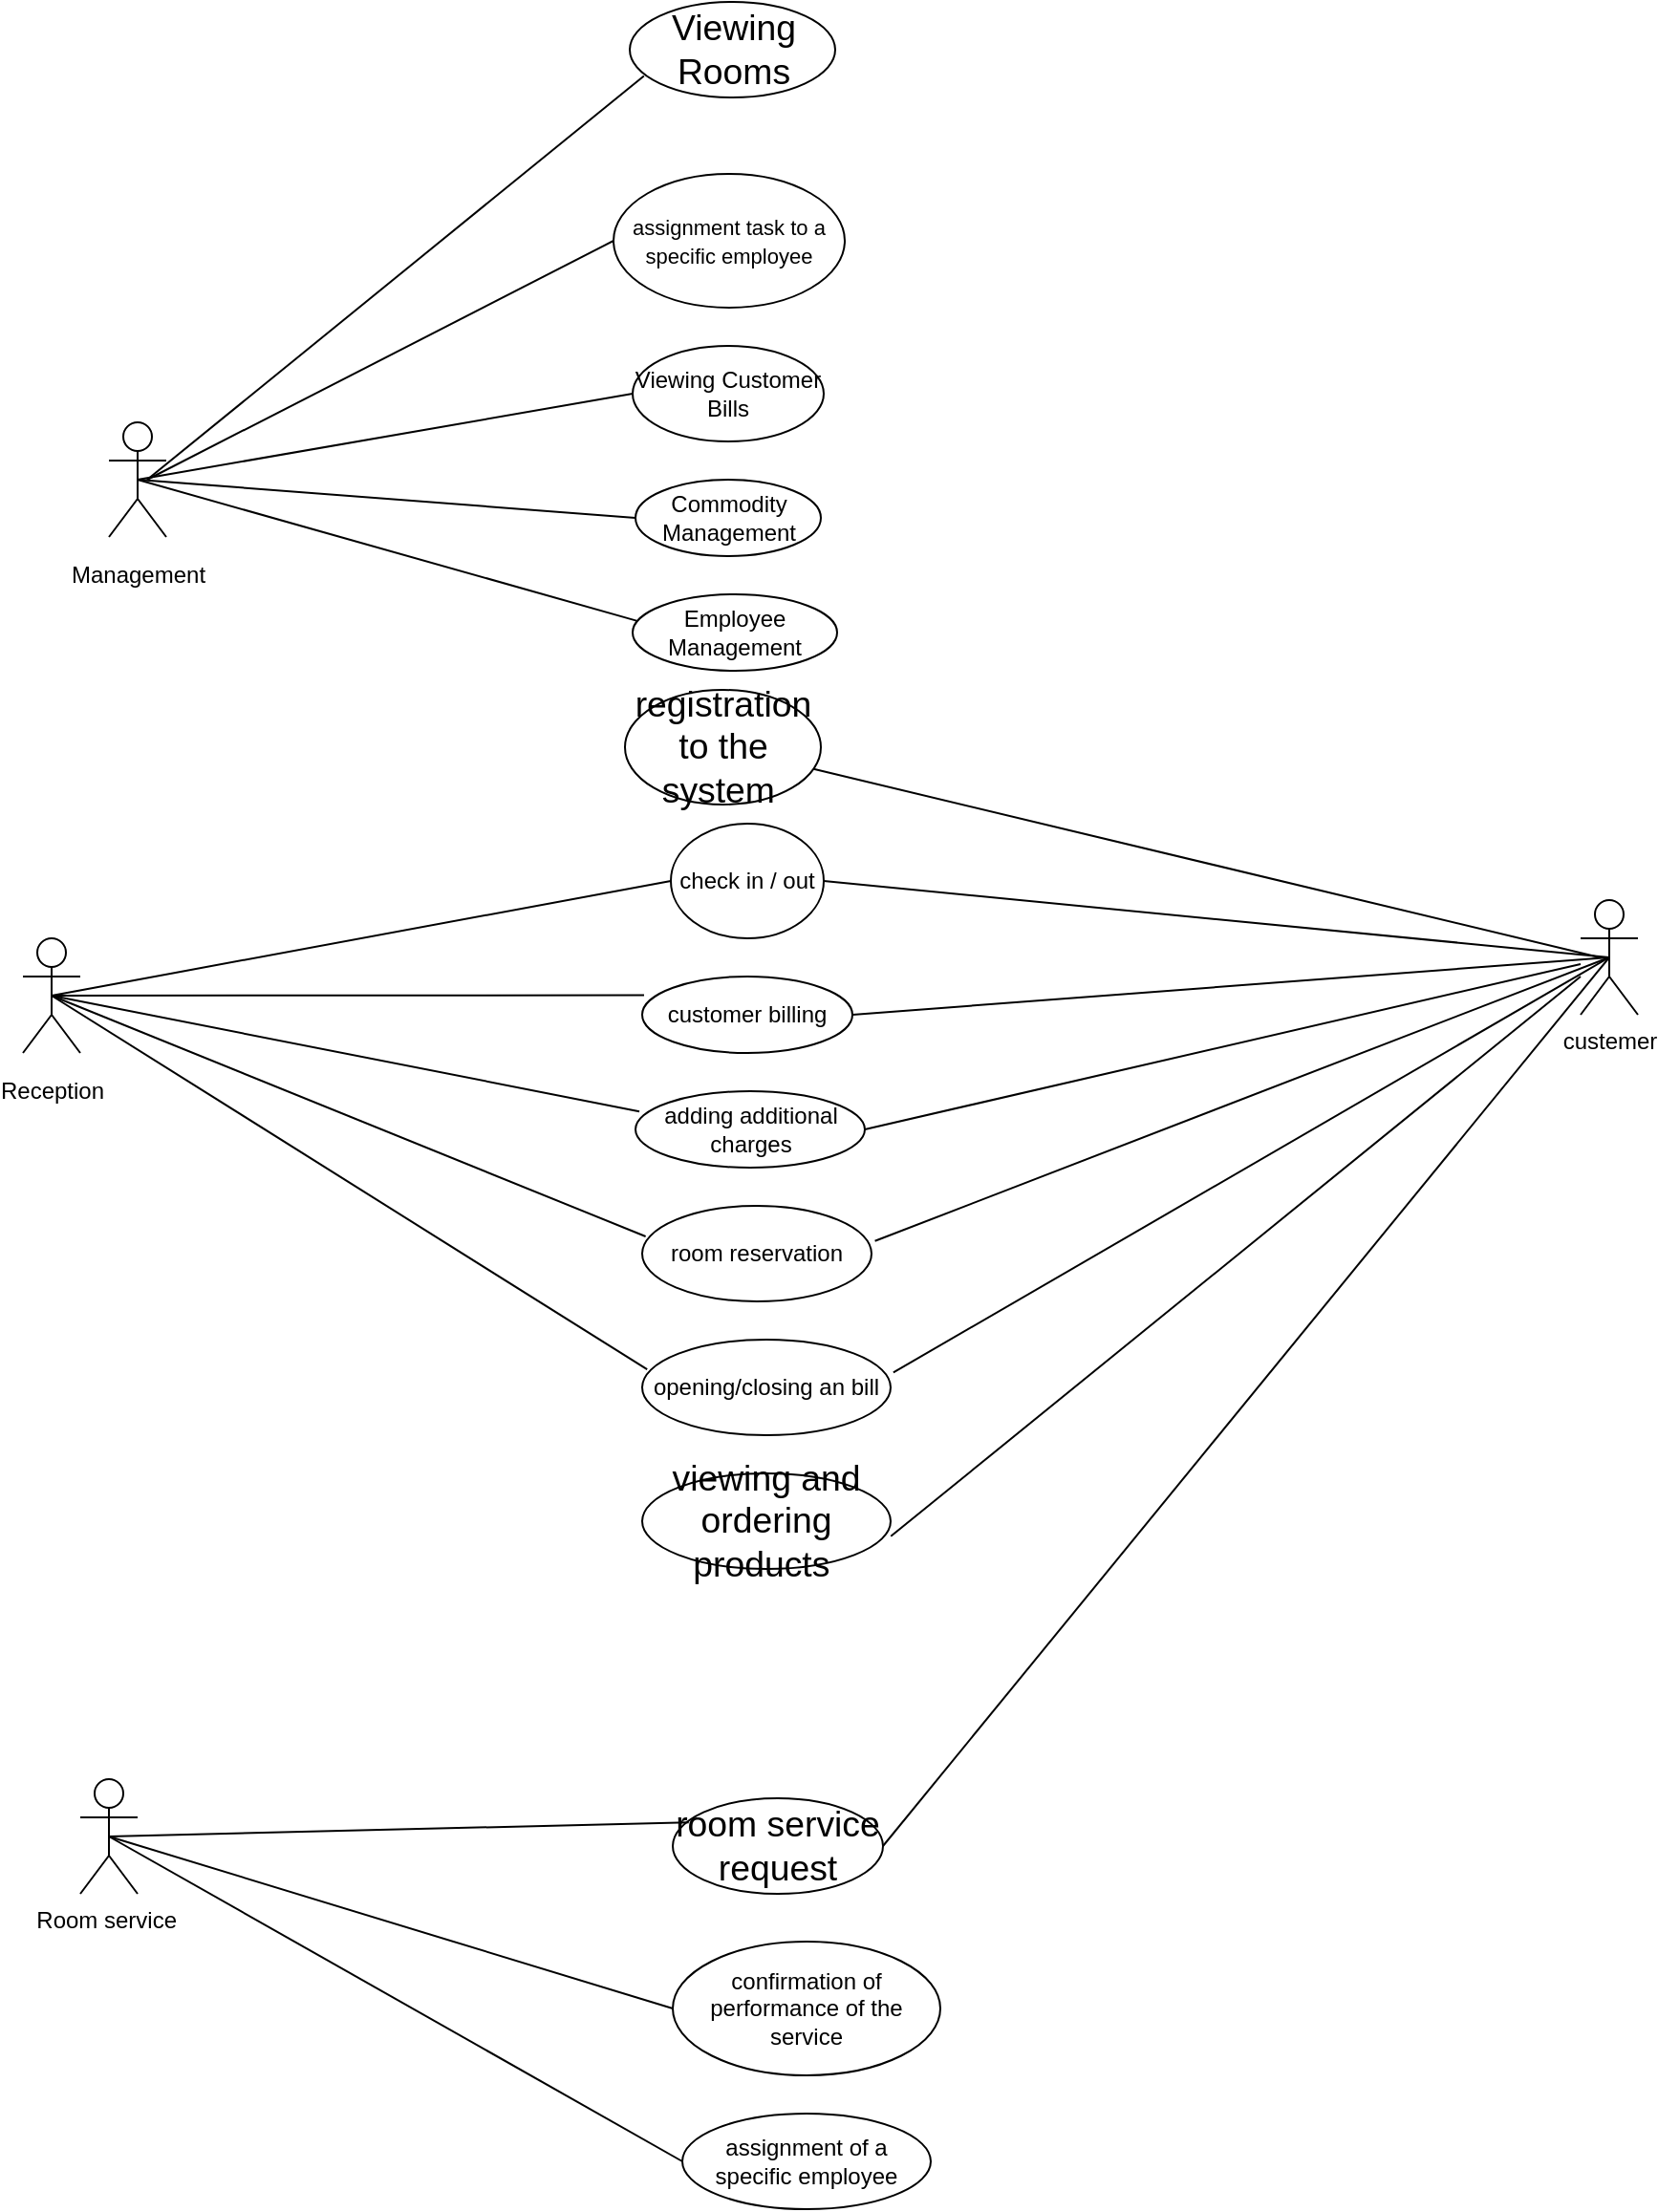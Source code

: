 <mxfile version="20.2.4" type="device"><diagram id="1Xtdjh-FIl4q6CSQO8OS" name="Page-1"><mxGraphModel dx="1972" dy="1839" grid="1" gridSize="10" guides="1" tooltips="1" connect="1" arrows="1" fold="1" page="1" pageScale="1" pageWidth="827" pageHeight="1169" math="0" shadow="0"><root><mxCell id="0"/><mxCell id="1" parent="0"/><mxCell id="Zkh4Q2NKJdjU8CESHUH6-2" value="&lt;span style=&quot;font-family: &amp;#34;arial&amp;#34; , sans-serif&quot;&gt;&lt;font style=&quot;font-size: 12px&quot;&gt;Reception&lt;/font&gt;&lt;/span&gt;&lt;span style=&quot;font-size: 14.0pt ; font-family: &amp;#34;arial&amp;#34; , sans-serif&quot;&gt;&lt;/span&gt;" style="shape=umlActor;verticalLabelPosition=bottom;verticalAlign=top;html=1;outlineConnect=0;" parent="1" vertex="1"><mxGeometry x="105" y="330" width="30" height="60" as="geometry"/></mxCell><mxCell id="Zkh4Q2NKJdjU8CESHUH6-3" value="&lt;span style=&quot;font-family: &amp;#34;arial&amp;#34; , sans-serif&quot;&gt;&lt;font style=&quot;font-size: 12px&quot;&gt;Management&lt;/font&gt;&lt;/span&gt;&lt;span style=&quot;font-size: 14.0pt ; font-family: &amp;#34;arial&amp;#34; , sans-serif&quot;&gt;&lt;/span&gt;" style="shape=umlActor;verticalLabelPosition=bottom;verticalAlign=top;html=1;outlineConnect=0;" parent="1" vertex="1"><mxGeometry x="150" y="60" width="30" height="60" as="geometry"/></mxCell><mxCell id="Zkh4Q2NKJdjU8CESHUH6-7" value="&lt;span style=&quot;font-family: &amp;#34;arial&amp;#34; , sans-serif&quot;&gt;&lt;font style=&quot;font-size: 12px&quot;&gt;Room service&amp;nbsp;&lt;/font&gt;&lt;/span&gt;" style="shape=umlActor;verticalLabelPosition=bottom;verticalAlign=top;html=1;outlineConnect=0;" parent="1" vertex="1"><mxGeometry x="135" y="770" width="30" height="60" as="geometry"/></mxCell><mxCell id="Zkh4Q2NKJdjU8CESHUH6-9" value="custemer" style="shape=umlActor;verticalLabelPosition=bottom;verticalAlign=top;html=1;outlineConnect=0;" parent="1" vertex="1"><mxGeometry x="920" y="310" width="30" height="60" as="geometry"/></mxCell><mxCell id="Zkh4Q2NKJdjU8CESHUH6-12" value="check in / out" style="ellipse;whiteSpace=wrap;html=1;" parent="1" vertex="1"><mxGeometry x="444" y="270" width="80" height="60" as="geometry"/></mxCell><mxCell id="Zkh4Q2NKJdjU8CESHUH6-23" value="&lt;span style=&quot;font-family: &amp;#34;arial&amp;#34; , sans-serif&quot;&gt;&lt;font style=&quot;font-size: 12px&quot;&gt;Commodity Management&lt;/font&gt;&lt;/span&gt;" style="ellipse;whiteSpace=wrap;html=1;" parent="1" vertex="1"><mxGeometry x="425.5" y="90" width="97" height="40" as="geometry"/></mxCell><mxCell id="Zkh4Q2NKJdjU8CESHUH6-27" value="&lt;span style=&quot;font-family: &amp;#34;arial&amp;#34; , sans-serif&quot;&gt;&lt;font style=&quot;font-size: 12px&quot;&gt;adding additional charges&lt;/font&gt;&lt;/span&gt;" style="ellipse;whiteSpace=wrap;html=1;" parent="1" vertex="1"><mxGeometry x="425.5" y="410" width="120" height="40" as="geometry"/></mxCell><mxCell id="Zkh4Q2NKJdjU8CESHUH6-28" value="&lt;span style=&quot;font-family: &amp;#34;arial&amp;#34; , sans-serif&quot;&gt;&lt;font style=&quot;font-size: 12px&quot;&gt;opening/closing an bill&lt;/font&gt;&lt;/span&gt;" style="ellipse;whiteSpace=wrap;html=1;" parent="1" vertex="1"><mxGeometry x="429" y="540" width="130" height="50" as="geometry"/></mxCell><mxCell id="Zkh4Q2NKJdjU8CESHUH6-29" value="&lt;span style=&quot;font-family: &amp;#34;arial&amp;#34; , sans-serif&quot;&gt;&lt;font style=&quot;font-size: 12px&quot;&gt;customer billing&lt;/font&gt;&lt;/span&gt;" style="ellipse;whiteSpace=wrap;html=1;" parent="1" vertex="1"><mxGeometry x="429" y="350" width="110" height="40" as="geometry"/></mxCell><mxCell id="Zkh4Q2NKJdjU8CESHUH6-30" value="&lt;span style=&quot;font-family: &amp;#34;arial&amp;#34; , sans-serif&quot;&gt;&lt;font style=&quot;font-size: 12px&quot;&gt;room reservation&lt;/font&gt;&lt;/span&gt;" style="ellipse;whiteSpace=wrap;html=1;" parent="1" vertex="1"><mxGeometry x="429" y="470" width="120" height="50" as="geometry"/></mxCell><mxCell id="Zkh4Q2NKJdjU8CESHUH6-32" value="&lt;span style=&quot;font-family: &amp;#34;arial&amp;#34; , sans-serif&quot;&gt;&lt;font style=&quot;font-size: 12px&quot;&gt;Viewing Customer Bills&lt;/font&gt;&lt;/span&gt;" style="ellipse;whiteSpace=wrap;html=1;" parent="1" vertex="1"><mxGeometry x="424" y="20" width="100" height="50" as="geometry"/></mxCell><mxCell id="Zkh4Q2NKJdjU8CESHUH6-35" value="&lt;span style=&quot;font-family: &amp;#34;arial&amp;#34; , sans-serif&quot;&gt;&lt;font style=&quot;font-size: 12px&quot;&gt;confirmation of performance of the service&lt;/font&gt;&lt;/span&gt;" style="ellipse;whiteSpace=wrap;html=1;" parent="1" vertex="1"><mxGeometry x="445" y="855" width="140" height="70" as="geometry"/></mxCell><mxCell id="Zkh4Q2NKJdjU8CESHUH6-36" value="&lt;span style=&quot;font-family: &amp;#34;arial&amp;#34; , sans-serif&quot;&gt;&lt;font style=&quot;font-size: 12px&quot;&gt;assignment of a specific employee&lt;/font&gt;&lt;/span&gt;" style="ellipse;whiteSpace=wrap;html=1;" parent="1" vertex="1"><mxGeometry x="450" y="945" width="130" height="50" as="geometry"/></mxCell><mxCell id="Zkh4Q2NKJdjU8CESHUH6-37" value="&lt;span style=&quot;font-family: &amp;#34;arial&amp;#34; , sans-serif&quot;&gt;&lt;font style=&quot;font-size: 12px&quot;&gt;Employee Management&lt;/font&gt;&lt;/span&gt;" style="ellipse;whiteSpace=wrap;html=1;" parent="1" vertex="1"><mxGeometry x="424" y="150" width="107" height="40" as="geometry"/></mxCell><mxCell id="Zkh4Q2NKJdjU8CESHUH6-38" value="&lt;span style=&quot;font-size:14.0pt;font-family:&amp;quot;Arial&amp;quot;,sans-serif;&lt;br/&gt;mso-fareast-font-family:&amp;quot;Times New Roman&amp;quot;;mso-ansi-language:EN-US;mso-fareast-language:&lt;br/&gt;HE;mso-bidi-language:HE&quot;&gt;room service request&lt;/span&gt;" style="ellipse;whiteSpace=wrap;html=1;" parent="1" vertex="1"><mxGeometry x="445" y="780" width="110" height="50" as="geometry"/></mxCell><mxCell id="Zkh4Q2NKJdjU8CESHUH6-45" value="" style="endArrow=none;html=1;rounded=0;fontSize=12;exitX=1;exitY=0.5;exitDx=0;exitDy=0;entryX=0.5;entryY=0.5;entryDx=0;entryDy=0;entryPerimeter=0;" parent="1" source="Zkh4Q2NKJdjU8CESHUH6-29" target="Zkh4Q2NKJdjU8CESHUH6-9" edge="1"><mxGeometry width="50" height="50" relative="1" as="geometry"><mxPoint x="410" y="290" as="sourcePoint"/><mxPoint x="460" y="240" as="targetPoint"/></mxGeometry></mxCell><mxCell id="Zkh4Q2NKJdjU8CESHUH6-46" value="" style="endArrow=none;html=1;rounded=0;fontSize=12;exitX=0.009;exitY=0.245;exitDx=0;exitDy=0;exitPerimeter=0;entryX=0.5;entryY=0.5;entryDx=0;entryDy=0;entryPerimeter=0;" parent="1" source="Zkh4Q2NKJdjU8CESHUH6-29" target="Zkh4Q2NKJdjU8CESHUH6-2" edge="1"><mxGeometry width="50" height="50" relative="1" as="geometry"><mxPoint x="410" y="290" as="sourcePoint"/><mxPoint x="460" y="240" as="targetPoint"/></mxGeometry></mxCell><mxCell id="Zkh4Q2NKJdjU8CESHUH6-47" value="" style="endArrow=none;html=1;rounded=0;fontSize=12;entryX=0.5;entryY=0.5;entryDx=0;entryDy=0;entryPerimeter=0;exitX=1;exitY=0.5;exitDx=0;exitDy=0;" parent="1" source="Zkh4Q2NKJdjU8CESHUH6-12" target="Zkh4Q2NKJdjU8CESHUH6-9" edge="1"><mxGeometry width="50" height="50" relative="1" as="geometry"><mxPoint x="410" y="290" as="sourcePoint"/><mxPoint x="460" y="240" as="targetPoint"/></mxGeometry></mxCell><mxCell id="Zkh4Q2NKJdjU8CESHUH6-48" value="" style="endArrow=none;html=1;rounded=0;fontSize=12;exitX=0.5;exitY=0.5;exitDx=0;exitDy=0;exitPerimeter=0;entryX=0;entryY=0.5;entryDx=0;entryDy=0;" parent="1" source="Zkh4Q2NKJdjU8CESHUH6-2" target="Zkh4Q2NKJdjU8CESHUH6-12" edge="1"><mxGeometry width="50" height="50" relative="1" as="geometry"><mxPoint x="410" y="290" as="sourcePoint"/><mxPoint x="460" y="240" as="targetPoint"/></mxGeometry></mxCell><mxCell id="Zkh4Q2NKJdjU8CESHUH6-50" value="" style="endArrow=none;html=1;rounded=0;fontSize=12;entryX=0.5;entryY=0.5;entryDx=0;entryDy=0;entryPerimeter=0;exitX=0.019;exitY=0.345;exitDx=0;exitDy=0;exitPerimeter=0;" parent="1" source="Zkh4Q2NKJdjU8CESHUH6-37" target="Zkh4Q2NKJdjU8CESHUH6-3" edge="1"><mxGeometry width="50" height="50" relative="1" as="geometry"><mxPoint x="410" y="290" as="sourcePoint"/><mxPoint x="460" y="240" as="targetPoint"/></mxGeometry></mxCell><mxCell id="Zkh4Q2NKJdjU8CESHUH6-51" value="" style="endArrow=none;html=1;rounded=0;fontSize=12;entryX=0.5;entryY=0.5;entryDx=0;entryDy=0;entryPerimeter=0;exitX=0;exitY=0.5;exitDx=0;exitDy=0;" parent="1" source="Zkh4Q2NKJdjU8CESHUH6-23" target="Zkh4Q2NKJdjU8CESHUH6-3" edge="1"><mxGeometry width="50" height="50" relative="1" as="geometry"><mxPoint x="410" y="290" as="sourcePoint"/><mxPoint x="460" y="240" as="targetPoint"/></mxGeometry></mxCell><mxCell id="Zkh4Q2NKJdjU8CESHUH6-52" value="" style="endArrow=none;html=1;rounded=0;fontSize=12;entryX=0.5;entryY=0.5;entryDx=0;entryDy=0;entryPerimeter=0;exitX=0;exitY=0.5;exitDx=0;exitDy=0;" parent="1" source="Zkh4Q2NKJdjU8CESHUH6-32" target="Zkh4Q2NKJdjU8CESHUH6-3" edge="1"><mxGeometry width="50" height="50" relative="1" as="geometry"><mxPoint x="410" y="290" as="sourcePoint"/><mxPoint x="460" y="240" as="targetPoint"/></mxGeometry></mxCell><mxCell id="Zkh4Q2NKJdjU8CESHUH6-53" value="" style="endArrow=none;html=1;rounded=0;fontSize=12;exitX=0.017;exitY=0.265;exitDx=0;exitDy=0;exitPerimeter=0;entryX=0.5;entryY=0.5;entryDx=0;entryDy=0;entryPerimeter=0;" parent="1" source="Zkh4Q2NKJdjU8CESHUH6-27" target="Zkh4Q2NKJdjU8CESHUH6-2" edge="1"><mxGeometry width="50" height="50" relative="1" as="geometry"><mxPoint x="439.99" y="369.8" as="sourcePoint"/><mxPoint x="175" y="310" as="targetPoint"/></mxGeometry></mxCell><mxCell id="Zkh4Q2NKJdjU8CESHUH6-54" value="" style="endArrow=none;html=1;rounded=0;fontSize=12;exitX=1;exitY=0.5;exitDx=0;exitDy=0;" parent="1" source="Zkh4Q2NKJdjU8CESHUH6-27" target="Zkh4Q2NKJdjU8CESHUH6-9" edge="1"><mxGeometry width="50" height="50" relative="1" as="geometry"><mxPoint x="449.99" y="379.8" as="sourcePoint"/><mxPoint x="185" y="320" as="targetPoint"/></mxGeometry></mxCell><mxCell id="Zkh4Q2NKJdjU8CESHUH6-56" value="" style="endArrow=none;html=1;rounded=0;fontSize=12;exitX=0.015;exitY=0.32;exitDx=0;exitDy=0;exitPerimeter=0;entryX=0.5;entryY=0.5;entryDx=0;entryDy=0;entryPerimeter=0;" parent="1" source="Zkh4Q2NKJdjU8CESHUH6-30" target="Zkh4Q2NKJdjU8CESHUH6-2" edge="1"><mxGeometry width="50" height="50" relative="1" as="geometry"><mxPoint x="437.54" y="430.6" as="sourcePoint"/><mxPoint x="130" y="370" as="targetPoint"/></mxGeometry></mxCell><mxCell id="Zkh4Q2NKJdjU8CESHUH6-57" value="" style="endArrow=none;html=1;rounded=0;fontSize=12;exitX=0.5;exitY=0.5;exitDx=0;exitDy=0;exitPerimeter=0;entryX=1.015;entryY=0.368;entryDx=0;entryDy=0;entryPerimeter=0;" parent="1" source="Zkh4Q2NKJdjU8CESHUH6-9" target="Zkh4Q2NKJdjU8CESHUH6-30" edge="1"><mxGeometry width="50" height="50" relative="1" as="geometry"><mxPoint x="447.54" y="440.6" as="sourcePoint"/><mxPoint x="140" y="380" as="targetPoint"/></mxGeometry></mxCell><mxCell id="Zkh4Q2NKJdjU8CESHUH6-58" value="" style="endArrow=none;html=1;rounded=0;fontSize=12;exitX=0.02;exitY=0.312;exitDx=0;exitDy=0;exitPerimeter=0;entryX=0.5;entryY=0.5;entryDx=0;entryDy=0;entryPerimeter=0;" parent="1" source="Zkh4Q2NKJdjU8CESHUH6-28" target="Zkh4Q2NKJdjU8CESHUH6-2" edge="1"><mxGeometry width="50" height="50" relative="1" as="geometry"><mxPoint x="440.8" y="496" as="sourcePoint"/><mxPoint x="130" y="370" as="targetPoint"/></mxGeometry></mxCell><mxCell id="Zkh4Q2NKJdjU8CESHUH6-59" value="" style="endArrow=none;html=1;rounded=0;fontSize=12;exitX=1.011;exitY=0.344;exitDx=0;exitDy=0;exitPerimeter=0;entryX=0.5;entryY=0.5;entryDx=0;entryDy=0;entryPerimeter=0;" parent="1" source="Zkh4Q2NKJdjU8CESHUH6-28" target="Zkh4Q2NKJdjU8CESHUH6-9" edge="1"><mxGeometry width="50" height="50" relative="1" as="geometry"><mxPoint x="450.8" y="506" as="sourcePoint"/><mxPoint x="140" y="380" as="targetPoint"/></mxGeometry></mxCell><mxCell id="Zkh4Q2NKJdjU8CESHUH6-63" value="" style="endArrow=none;html=1;rounded=0;fontSize=12;exitX=0;exitY=0.5;exitDx=0;exitDy=0;entryX=0.5;entryY=0.5;entryDx=0;entryDy=0;entryPerimeter=0;" parent="1" source="Zkh4Q2NKJdjU8CESHUH6-35" target="Zkh4Q2NKJdjU8CESHUH6-7" edge="1"><mxGeometry width="50" height="50" relative="1" as="geometry"><mxPoint x="453.58" y="715.6" as="sourcePoint"/><mxPoint x="130" y="655" as="targetPoint"/></mxGeometry></mxCell><mxCell id="Zkh4Q2NKJdjU8CESHUH6-64" value="" style="endArrow=none;html=1;rounded=0;fontSize=12;exitX=1;exitY=0.5;exitDx=0;exitDy=0;entryX=0.5;entryY=0.5;entryDx=0;entryDy=0;entryPerimeter=0;" parent="1" source="Zkh4Q2NKJdjU8CESHUH6-38" target="Zkh4Q2NKJdjU8CESHUH6-9" edge="1"><mxGeometry width="50" height="50" relative="1" as="geometry"><mxPoint x="478.58" y="660.6" as="sourcePoint"/><mxPoint x="155" y="600" as="targetPoint"/></mxGeometry></mxCell><mxCell id="Zkh4Q2NKJdjU8CESHUH6-65" value="" style="endArrow=none;html=1;rounded=0;fontSize=12;exitX=0.076;exitY=0.252;exitDx=0;exitDy=0;exitPerimeter=0;entryX=0.5;entryY=0.5;entryDx=0;entryDy=0;entryPerimeter=0;" parent="1" source="Zkh4Q2NKJdjU8CESHUH6-38" target="Zkh4Q2NKJdjU8CESHUH6-7" edge="1"><mxGeometry width="50" height="50" relative="1" as="geometry"><mxPoint x="473.58" y="735.6" as="sourcePoint"/><mxPoint x="150" y="675" as="targetPoint"/></mxGeometry></mxCell><mxCell id="Zkh4Q2NKJdjU8CESHUH6-66" value="" style="endArrow=none;html=1;rounded=0;fontSize=12;exitX=0;exitY=0.5;exitDx=0;exitDy=0;entryX=0.5;entryY=0.5;entryDx=0;entryDy=0;entryPerimeter=0;" parent="1" source="Zkh4Q2NKJdjU8CESHUH6-36" target="Zkh4Q2NKJdjU8CESHUH6-7" edge="1"><mxGeometry width="50" height="50" relative="1" as="geometry"><mxPoint x="463.36" y="802.6" as="sourcePoint"/><mxPoint x="145" y="815" as="targetPoint"/></mxGeometry></mxCell><mxCell id="J_TZmgjgblCKQR_l4FYI-1" value="&lt;span style=&quot;font-family: Arial, sans-serif;&quot;&gt;&lt;font style=&quot;font-size: 11px;&quot;&gt;assignment task to a specific employee&lt;/font&gt;&lt;/span&gt;" style="ellipse;whiteSpace=wrap;html=1;" vertex="1" parent="1"><mxGeometry x="414" y="-70" width="121" height="70" as="geometry"/></mxCell><mxCell id="J_TZmgjgblCKQR_l4FYI-2" value="" style="endArrow=none;html=1;rounded=0;fontSize=12;exitX=0;exitY=0.5;exitDx=0;exitDy=0;" edge="1" parent="1" source="J_TZmgjgblCKQR_l4FYI-1"><mxGeometry width="50" height="50" relative="1" as="geometry"><mxPoint x="434" y="55" as="sourcePoint"/><mxPoint x="170" y="90" as="targetPoint"/></mxGeometry></mxCell><mxCell id="J_TZmgjgblCKQR_l4FYI-3" value="&lt;span style=&quot;font-size:14.0pt;font-family:&amp;quot;Arial&amp;quot;,sans-serif;&lt;br/&gt;mso-fareast-font-family:&amp;quot;Times New Roman&amp;quot;;mso-ansi-language:EN-US;mso-fareast-language:&lt;br/&gt;HE;mso-bidi-language:HE&quot;&gt;Viewing Rooms&lt;/span&gt;" style="ellipse;whiteSpace=wrap;html=1;" vertex="1" parent="1"><mxGeometry x="422.5" y="-160" width="107.5" height="50" as="geometry"/></mxCell><mxCell id="J_TZmgjgblCKQR_l4FYI-4" value="" style="endArrow=none;html=1;rounded=0;fontSize=12;exitX=0.069;exitY=0.775;exitDx=0;exitDy=0;exitPerimeter=0;" edge="1" parent="1" source="J_TZmgjgblCKQR_l4FYI-3"><mxGeometry width="50" height="50" relative="1" as="geometry"><mxPoint x="424" y="-25" as="sourcePoint"/><mxPoint x="170" y="90" as="targetPoint"/></mxGeometry></mxCell><mxCell id="J_TZmgjgblCKQR_l4FYI-5" value="&lt;span style=&quot;font-size:14.0pt;font-family:&amp;quot;Arial&amp;quot;,sans-serif;&lt;br/&gt;mso-fareast-font-family:&amp;quot;Times New Roman&amp;quot;;mso-ansi-language:EN-US;mso-fareast-language:&lt;br/&gt;HE;mso-bidi-language:HE&quot;&gt;registration to the system&amp;nbsp;&lt;/span&gt;" style="ellipse;whiteSpace=wrap;html=1;" vertex="1" parent="1"><mxGeometry x="420" y="200" width="102.5" height="60" as="geometry"/></mxCell><mxCell id="J_TZmgjgblCKQR_l4FYI-6" value="" style="endArrow=none;html=1;rounded=0;fontSize=12;" edge="1" parent="1" source="J_TZmgjgblCKQR_l4FYI-5"><mxGeometry width="50" height="50" relative="1" as="geometry"><mxPoint x="534" y="310" as="sourcePoint"/><mxPoint x="930" y="340" as="targetPoint"/></mxGeometry></mxCell><mxCell id="J_TZmgjgblCKQR_l4FYI-7" value="&lt;span style=&quot;font-size:14.0pt;font-family:&amp;quot;Arial&amp;quot;,sans-serif;&lt;br/&gt;mso-fareast-font-family:&amp;quot;Times New Roman&amp;quot;;mso-ansi-language:EN-US;mso-fareast-language:&lt;br/&gt;HE;mso-bidi-language:HE&quot;&gt;viewing and ordering products&amp;nbsp;&lt;/span&gt;" style="ellipse;whiteSpace=wrap;html=1;" vertex="1" parent="1"><mxGeometry x="429" y="610" width="130" height="50" as="geometry"/></mxCell><mxCell id="J_TZmgjgblCKQR_l4FYI-8" value="" style="endArrow=none;html=1;rounded=0;fontSize=12;exitX=1.001;exitY=0.658;exitDx=0;exitDy=0;exitPerimeter=0;" edge="1" parent="1" source="J_TZmgjgblCKQR_l4FYI-7"><mxGeometry width="50" height="50" relative="1" as="geometry"><mxPoint x="565" y="815" as="sourcePoint"/><mxPoint x="920" y="350" as="targetPoint"/></mxGeometry></mxCell></root></mxGraphModel></diagram></mxfile>